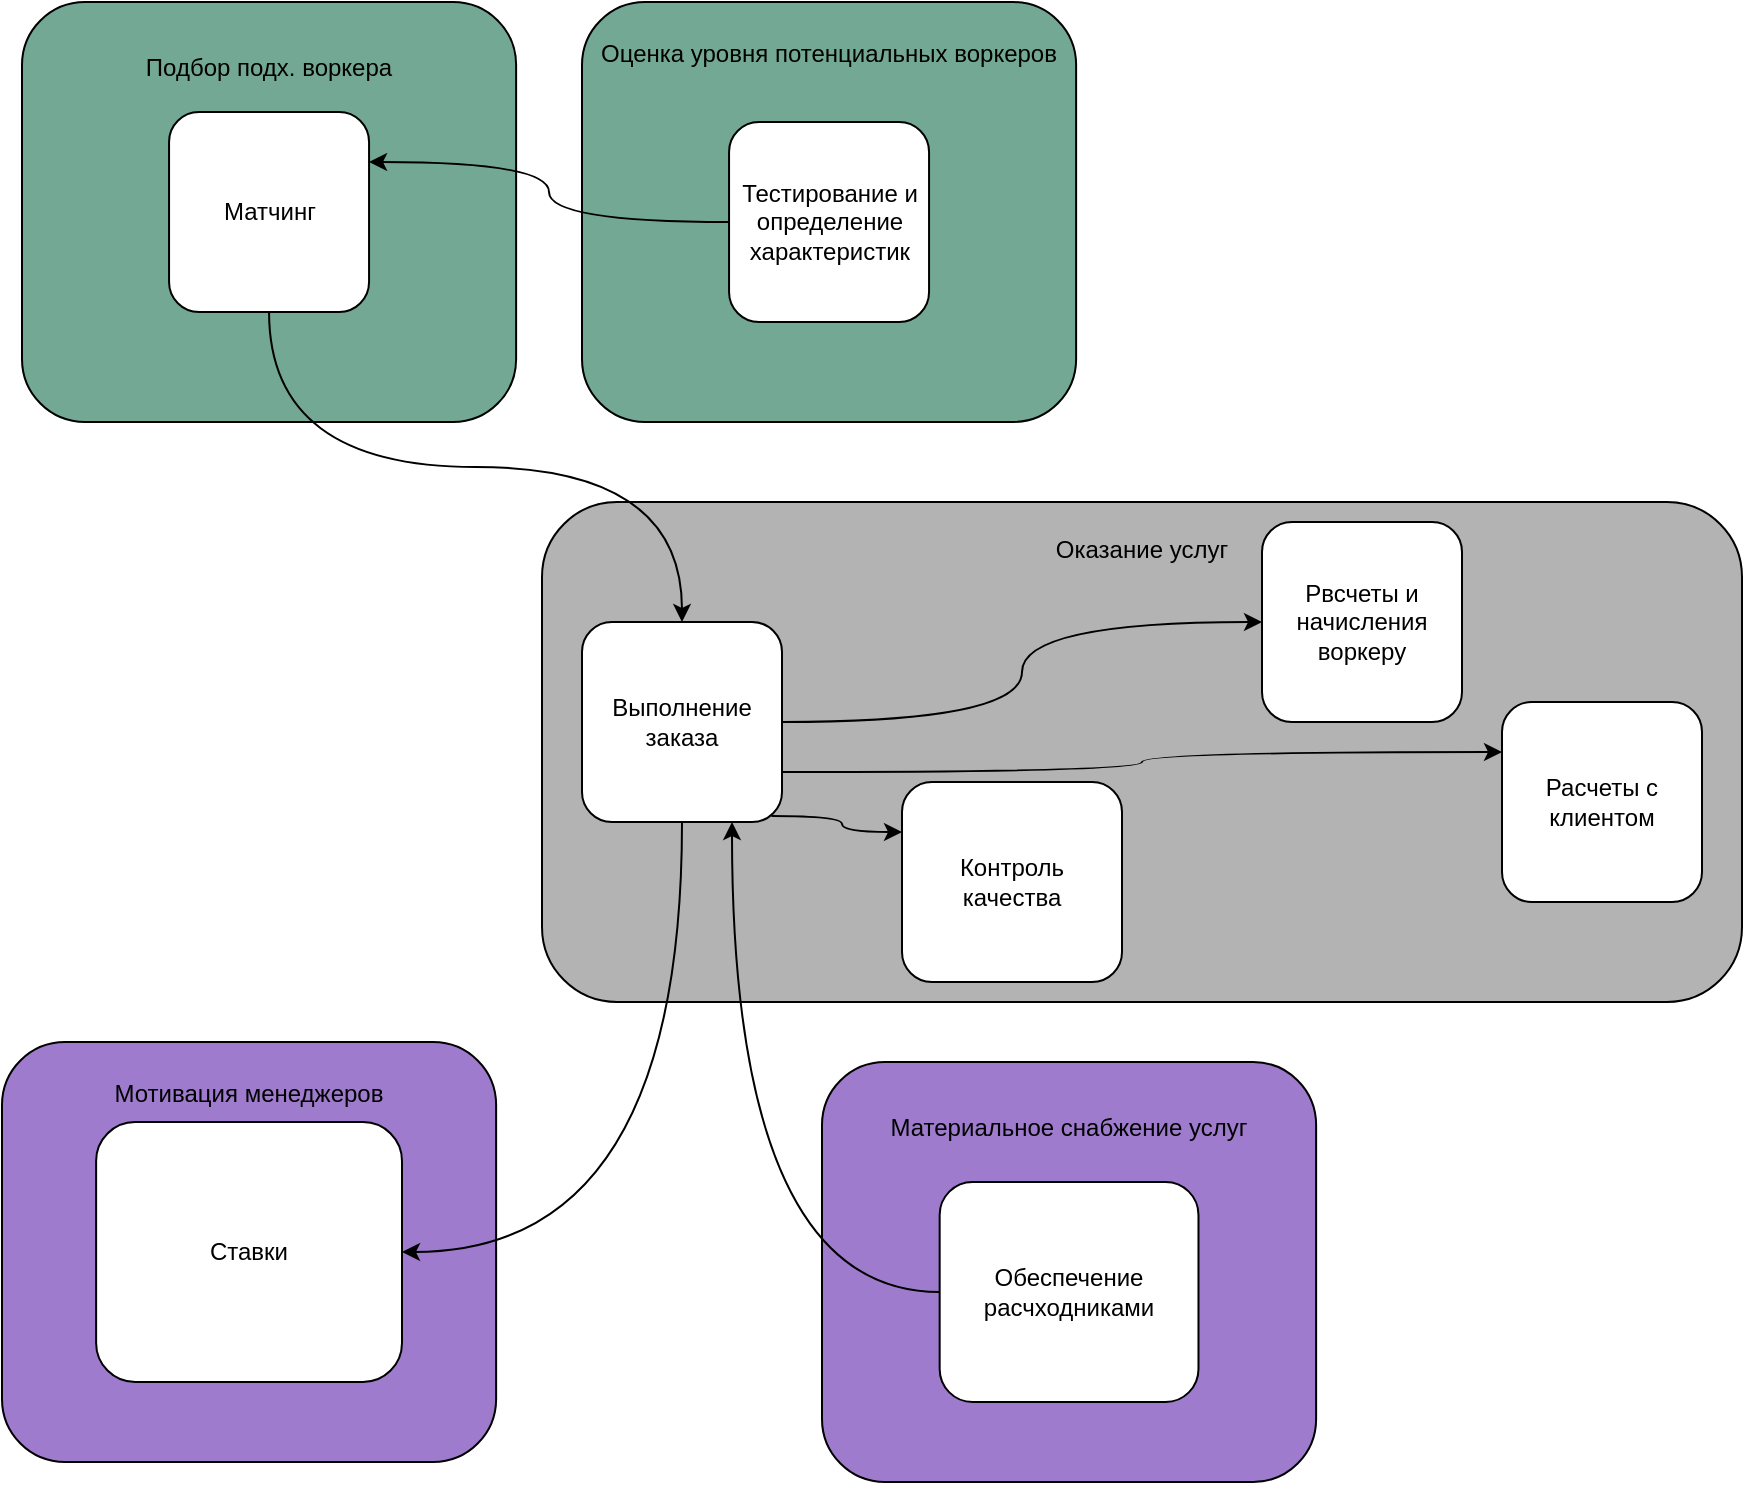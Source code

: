 <mxfile version="22.1.2" type="device">
  <diagram name="Page-1" id="6-ypodGU4imuhWLOmmUE">
    <mxGraphModel dx="1886" dy="1069" grid="1" gridSize="10" guides="1" tooltips="1" connect="1" arrows="1" fold="1" page="1" pageScale="1" pageWidth="1169" pageHeight="827" math="0" shadow="0">
      <root>
        <mxCell id="0" />
        <mxCell id="1" parent="0" />
        <mxCell id="8ANFEoqiEfGv_a_6L23F-7" value="" style="group" vertex="1" connectable="0" parent="1">
          <mxGeometry x="310" y="270" width="600" height="250" as="geometry" />
        </mxCell>
        <mxCell id="8ANFEoqiEfGv_a_6L23F-2" value="&lt;div style=&quot;line-height: 19px;&quot;&gt;Оказание услуг&lt;/div&gt;&lt;br&gt;&lt;br&gt;&lt;br&gt;&lt;br&gt;&lt;br&gt;&lt;br&gt;&lt;br&gt;&lt;br&gt;&lt;br&gt;&lt;br&gt;&lt;br&gt;&lt;br&gt;&lt;br&gt;&lt;br&gt;" style="rounded=1;whiteSpace=wrap;html=1;fillColor=#B3B3B3;container=0;" vertex="1" parent="8ANFEoqiEfGv_a_6L23F-7">
          <mxGeometry width="600" height="250" as="geometry" />
        </mxCell>
        <mxCell id="8ANFEoqiEfGv_a_6L23F-12" style="edgeStyle=orthogonalEdgeStyle;orthogonalLoop=1;jettySize=auto;html=1;exitX=0.947;exitY=0.97;exitDx=0;exitDy=0;entryX=0;entryY=0.25;entryDx=0;entryDy=0;curved=1;exitPerimeter=0;" edge="1" parent="8ANFEoqiEfGv_a_6L23F-7" source="wig7u1WO7MASWXM3mxRy-5" target="wig7u1WO7MASWXM3mxRy-10">
          <mxGeometry relative="1" as="geometry" />
        </mxCell>
        <mxCell id="8ANFEoqiEfGv_a_6L23F-13" style="edgeStyle=orthogonalEdgeStyle;orthogonalLoop=1;jettySize=auto;html=1;exitX=1;exitY=0.5;exitDx=0;exitDy=0;entryX=0;entryY=0.5;entryDx=0;entryDy=0;curved=1;" edge="1" parent="8ANFEoqiEfGv_a_6L23F-7" source="wig7u1WO7MASWXM3mxRy-5" target="8ANFEoqiEfGv_a_6L23F-5">
          <mxGeometry relative="1" as="geometry" />
        </mxCell>
        <mxCell id="8ANFEoqiEfGv_a_6L23F-14" style="edgeStyle=orthogonalEdgeStyle;orthogonalLoop=1;jettySize=auto;html=1;exitX=1;exitY=0.75;exitDx=0;exitDy=0;entryX=0;entryY=0.25;entryDx=0;entryDy=0;curved=1;" edge="1" parent="8ANFEoqiEfGv_a_6L23F-7" source="wig7u1WO7MASWXM3mxRy-5" target="8ANFEoqiEfGv_a_6L23F-6">
          <mxGeometry relative="1" as="geometry" />
        </mxCell>
        <mxCell id="wig7u1WO7MASWXM3mxRy-5" value="Выполнение&lt;br&gt;заказа" style="rounded=1;whiteSpace=wrap;html=1;container=0;" parent="8ANFEoqiEfGv_a_6L23F-7" vertex="1">
          <mxGeometry x="20" y="60" width="100" height="100" as="geometry" />
        </mxCell>
        <mxCell id="wig7u1WO7MASWXM3mxRy-10" value="Контроль&lt;br&gt;качества" style="rounded=1;whiteSpace=wrap;html=1;" parent="8ANFEoqiEfGv_a_6L23F-7" vertex="1">
          <mxGeometry x="180" y="140" width="110" height="100" as="geometry" />
        </mxCell>
        <mxCell id="8ANFEoqiEfGv_a_6L23F-5" value="Рвсчеты и начисления воркеру" style="rounded=1;whiteSpace=wrap;html=1;container=0;" vertex="1" parent="8ANFEoqiEfGv_a_6L23F-7">
          <mxGeometry x="360" y="10" width="100" height="100" as="geometry" />
        </mxCell>
        <mxCell id="8ANFEoqiEfGv_a_6L23F-6" value="Расчеты с клиентом" style="rounded=1;whiteSpace=wrap;html=1;container=0;" vertex="1" parent="8ANFEoqiEfGv_a_6L23F-7">
          <mxGeometry x="480" y="100" width="100" height="100" as="geometry" />
        </mxCell>
        <mxCell id="fpALSdUo2TDQL6afOGSB-9" value="" style="group" parent="1" vertex="1" connectable="0">
          <mxGeometry x="40" y="540" width="247.06" height="210" as="geometry" />
        </mxCell>
        <mxCell id="fpALSdUo2TDQL6afOGSB-3" value="Мотивация менеджеров&lt;br&gt;&lt;br&gt;&lt;br&gt;&lt;br&gt;&lt;br&gt;&lt;br&gt;&lt;br&gt;&lt;br&gt;&lt;br&gt;&lt;br&gt;&lt;br&gt;&lt;br&gt;" style="rounded=1;whiteSpace=wrap;html=1;fillColor=#9E7BCD;" parent="fpALSdUo2TDQL6afOGSB-9" vertex="1">
          <mxGeometry width="247.06" height="210" as="geometry" />
        </mxCell>
        <mxCell id="wig7u1WO7MASWXM3mxRy-6" value="Ставки" style="rounded=1;whiteSpace=wrap;html=1;" parent="fpALSdUo2TDQL6afOGSB-9" vertex="1">
          <mxGeometry x="47.06" y="40" width="152.94" height="130" as="geometry" />
        </mxCell>
        <mxCell id="fpALSdUo2TDQL6afOGSB-12" value="" style="group" parent="1" vertex="1" connectable="0">
          <mxGeometry x="450" y="550" width="247.06" height="210" as="geometry" />
        </mxCell>
        <mxCell id="fpALSdUo2TDQL6afOGSB-5" value="Материальное снабжение услуг&lt;br&gt;&lt;br&gt;&lt;br&gt;&lt;br&gt;&lt;br&gt;&lt;br&gt;&lt;br&gt;&lt;br&gt;&lt;br&gt;&lt;br&gt;&lt;br&gt;" style="rounded=1;whiteSpace=wrap;html=1;fillColor=#9e7bcd;" parent="fpALSdUo2TDQL6afOGSB-12" vertex="1">
          <mxGeometry width="247.06" height="210" as="geometry" />
        </mxCell>
        <mxCell id="wig7u1WO7MASWXM3mxRy-9" value="Обеспечение&lt;br&gt;расчходниками" style="rounded=1;whiteSpace=wrap;html=1;" parent="fpALSdUo2TDQL6afOGSB-12" vertex="1">
          <mxGeometry x="58.83" y="60" width="129.41" height="110" as="geometry" />
        </mxCell>
        <mxCell id="fpALSdUo2TDQL6afOGSB-1" value="Подбор подх. воркера&lt;br&gt;&lt;br&gt;&lt;br&gt;&lt;br&gt;&lt;br&gt;&lt;br&gt;&lt;br&gt;&lt;br&gt;&lt;br&gt;&lt;br&gt;&lt;br&gt;" style="rounded=1;whiteSpace=wrap;html=1;fillColor=#73a894;container=0;" parent="1" vertex="1">
          <mxGeometry x="50" y="20" width="247.06" height="210" as="geometry" />
        </mxCell>
        <mxCell id="8ANFEoqiEfGv_a_6L23F-9" style="edgeStyle=orthogonalEdgeStyle;orthogonalLoop=1;jettySize=auto;html=1;exitX=0.5;exitY=1;exitDx=0;exitDy=0;curved=1;" edge="1" parent="1" source="WjcI0IljslNcq2KVw8x4-1" target="wig7u1WO7MASWXM3mxRy-5">
          <mxGeometry relative="1" as="geometry" />
        </mxCell>
        <mxCell id="WjcI0IljslNcq2KVw8x4-1" value="Матчинг" style="rounded=1;whiteSpace=wrap;html=1;container=0;" parent="1" vertex="1">
          <mxGeometry x="123.53" y="75" width="100" height="100" as="geometry" />
        </mxCell>
        <mxCell id="8ANFEoqiEfGv_a_6L23F-4" value="" style="group" vertex="1" connectable="0" parent="1">
          <mxGeometry x="330" y="20" width="247.06" height="210" as="geometry" />
        </mxCell>
        <mxCell id="8ANFEoqiEfGv_a_6L23F-1" value="&lt;div style=&quot;line-height: 19px;&quot;&gt;Оценка уровня потенциальных воркеров&lt;/div&gt;&lt;br&gt;&lt;br&gt;&lt;br&gt;&lt;br&gt;&lt;br&gt;&lt;br&gt;&lt;br&gt;&lt;br&gt;&lt;br&gt;&lt;br&gt;&lt;br&gt;" style="rounded=1;whiteSpace=wrap;html=1;fillColor=#73a894;container=0;" vertex="1" parent="8ANFEoqiEfGv_a_6L23F-4">
          <mxGeometry width="247.06" height="210" as="geometry" />
        </mxCell>
        <mxCell id="8ANFEoqiEfGv_a_6L23F-3" value="Тестирование и определение характеристик" style="rounded=1;whiteSpace=wrap;html=1;container=0;" vertex="1" parent="8ANFEoqiEfGv_a_6L23F-4">
          <mxGeometry x="73.53" y="60" width="100" height="100" as="geometry" />
        </mxCell>
        <mxCell id="8ANFEoqiEfGv_a_6L23F-8" style="edgeStyle=orthogonalEdgeStyle;orthogonalLoop=1;jettySize=auto;html=1;exitX=0;exitY=0.5;exitDx=0;exitDy=0;entryX=1;entryY=0.25;entryDx=0;entryDy=0;curved=1;" edge="1" parent="1" source="8ANFEoqiEfGv_a_6L23F-3" target="WjcI0IljslNcq2KVw8x4-1">
          <mxGeometry relative="1" as="geometry" />
        </mxCell>
        <mxCell id="8ANFEoqiEfGv_a_6L23F-10" style="edgeStyle=orthogonalEdgeStyle;orthogonalLoop=1;jettySize=auto;html=1;exitX=0.5;exitY=1;exitDx=0;exitDy=0;entryX=1;entryY=0.5;entryDx=0;entryDy=0;curved=1;" edge="1" parent="1" source="wig7u1WO7MASWXM3mxRy-5" target="wig7u1WO7MASWXM3mxRy-6">
          <mxGeometry relative="1" as="geometry" />
        </mxCell>
        <mxCell id="8ANFEoqiEfGv_a_6L23F-11" style="edgeStyle=orthogonalEdgeStyle;orthogonalLoop=1;jettySize=auto;html=1;exitX=0;exitY=0.5;exitDx=0;exitDy=0;entryX=0.75;entryY=1;entryDx=0;entryDy=0;curved=1;" edge="1" parent="1" source="wig7u1WO7MASWXM3mxRy-9" target="wig7u1WO7MASWXM3mxRy-5">
          <mxGeometry relative="1" as="geometry" />
        </mxCell>
      </root>
    </mxGraphModel>
  </diagram>
</mxfile>
